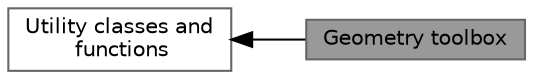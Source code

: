 digraph "Geometry toolbox"
{
 // LATEX_PDF_SIZE
  bgcolor="transparent";
  edge [fontname=Helvetica,fontsize=10,labelfontname=Helvetica,labelfontsize=10];
  node [fontname=Helvetica,fontsize=10,shape=box,height=0.2,width=0.4];
  rankdir=LR;
  Node1 [id="Node000001",label="Geometry toolbox",height=0.2,width=0.4,color="gray40", fillcolor="grey60", style="filled", fontcolor="black",tooltip="Common geometry operations."];
  Node2 [id="Node000002",label="Utility classes and\l functions",height=0.2,width=0.4,color="grey40", fillcolor="white", style="filled",URL="$group__Toolboxes.html",tooltip="Several classes and functions that implement common operations."];
  Node2->Node1 [shape=plaintext, dir="back", style="solid"];
}
